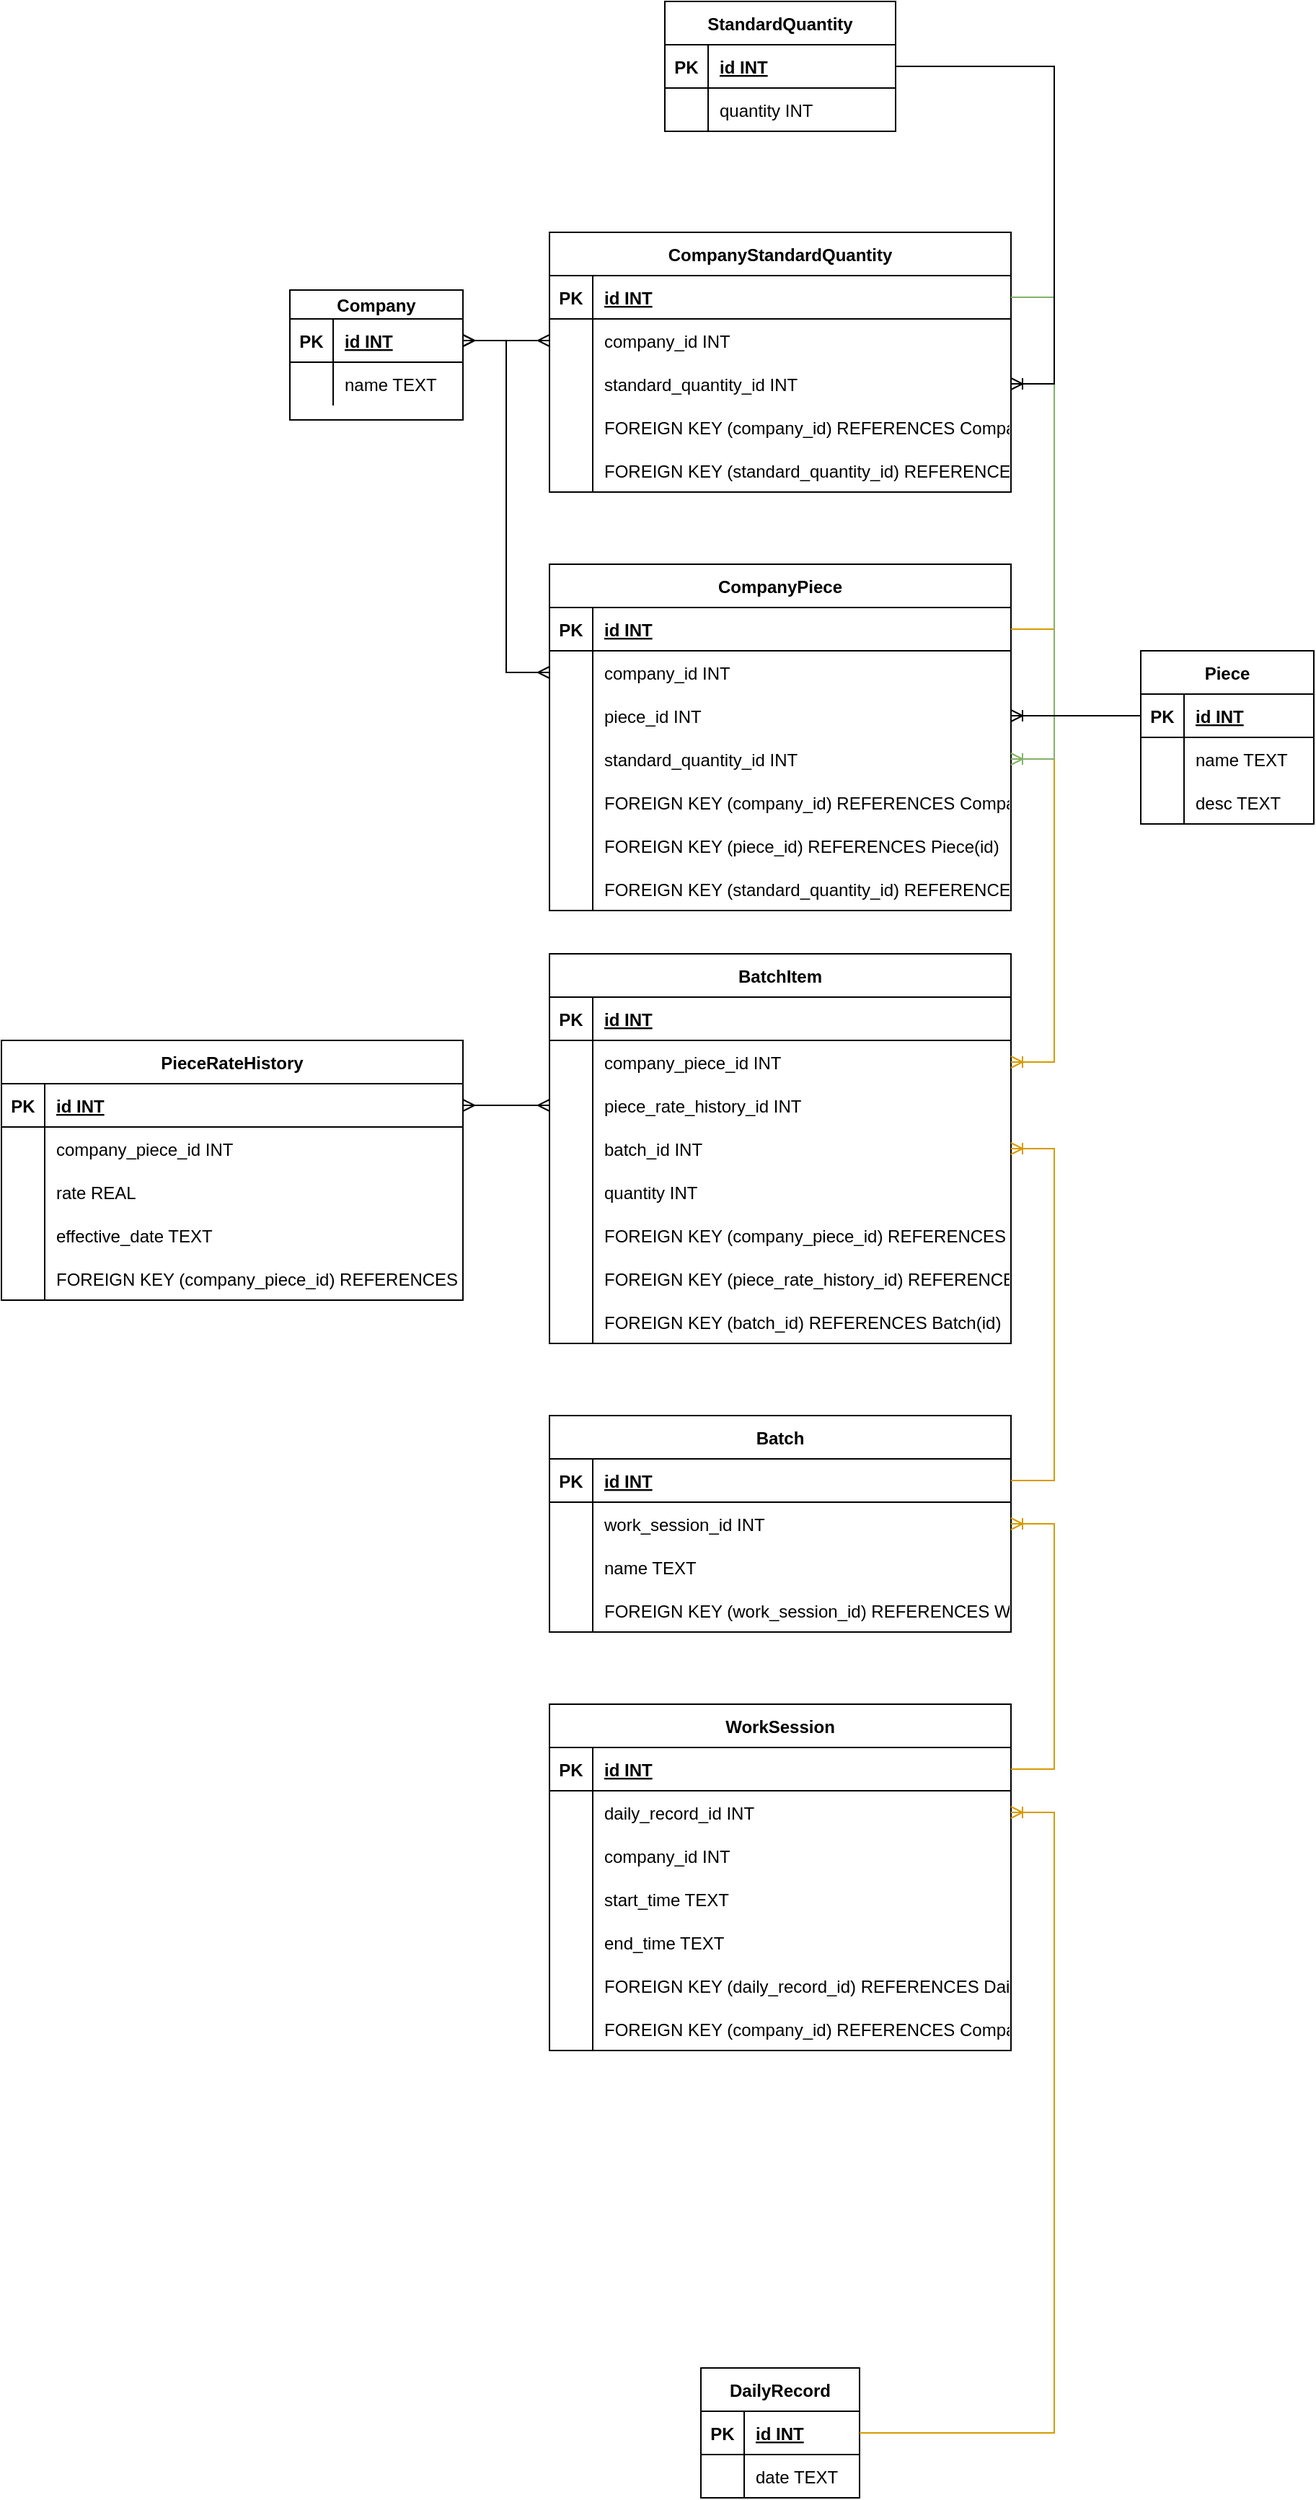 <mxfile version="24.8.3">
  <diagram name="Page-1" id="hj6EQDbvfAGXjYcUT3aj">
    <mxGraphModel dx="2163" dy="779" grid="1" gridSize="10" guides="1" tooltips="1" connect="1" arrows="1" fold="1" page="1" pageScale="1" pageWidth="850" pageHeight="1100" math="0" shadow="0">
      <root>
        <mxCell id="0" />
        <mxCell id="1" parent="0" />
        <mxCell id="ztqE1EcbJEQr3QMFccIp-8" value="StandardQuantity" style="shape=table;startSize=30;container=1;collapsible=1;childLayout=tableLayout;fixedRows=1;rowLines=0;fontStyle=1;align=center;resizeLast=1;" vertex="1" parent="1">
          <mxGeometry x="-820" y="110" width="160" height="90" as="geometry" />
        </mxCell>
        <mxCell id="ztqE1EcbJEQr3QMFccIp-9" value="" style="shape=tableRow;horizontal=0;startSize=0;swimlaneHead=0;swimlaneBody=0;fillColor=none;collapsible=0;dropTarget=0;points=[[0,0.5],[1,0.5]];portConstraint=eastwest;strokeColor=inherit;top=0;left=0;right=0;bottom=1;" vertex="1" parent="ztqE1EcbJEQr3QMFccIp-8">
          <mxGeometry y="30" width="160" height="30" as="geometry" />
        </mxCell>
        <mxCell id="ztqE1EcbJEQr3QMFccIp-10" value="PK" style="shape=partialRectangle;overflow=hidden;connectable=0;fillColor=none;strokeColor=inherit;top=0;left=0;bottom=0;right=0;fontStyle=1;" vertex="1" parent="ztqE1EcbJEQr3QMFccIp-9">
          <mxGeometry width="30" height="30" as="geometry">
            <mxRectangle width="30" height="30" as="alternateBounds" />
          </mxGeometry>
        </mxCell>
        <mxCell id="ztqE1EcbJEQr3QMFccIp-11" value="id INT " style="shape=partialRectangle;overflow=hidden;connectable=0;fillColor=none;align=left;strokeColor=inherit;top=0;left=0;bottom=0;right=0;spacingLeft=6;fontStyle=5;" vertex="1" parent="ztqE1EcbJEQr3QMFccIp-9">
          <mxGeometry x="30" width="130" height="30" as="geometry">
            <mxRectangle width="130" height="30" as="alternateBounds" />
          </mxGeometry>
        </mxCell>
        <mxCell id="ztqE1EcbJEQr3QMFccIp-12" value="" style="shape=tableRow;horizontal=0;startSize=0;swimlaneHead=0;swimlaneBody=0;fillColor=none;collapsible=0;dropTarget=0;points=[[0,0.5],[1,0.5]];portConstraint=eastwest;strokeColor=inherit;top=0;left=0;right=0;bottom=0;" vertex="1" parent="ztqE1EcbJEQr3QMFccIp-8">
          <mxGeometry y="60" width="160" height="30" as="geometry" />
        </mxCell>
        <mxCell id="ztqE1EcbJEQr3QMFccIp-13" value="" style="shape=partialRectangle;overflow=hidden;connectable=0;fillColor=none;strokeColor=inherit;top=0;left=0;bottom=0;right=0;" vertex="1" parent="ztqE1EcbJEQr3QMFccIp-12">
          <mxGeometry width="30" height="30" as="geometry">
            <mxRectangle width="30" height="30" as="alternateBounds" />
          </mxGeometry>
        </mxCell>
        <mxCell id="ztqE1EcbJEQr3QMFccIp-14" value="quantity INT" style="shape=partialRectangle;overflow=hidden;connectable=0;fillColor=none;align=left;strokeColor=inherit;top=0;left=0;bottom=0;right=0;spacingLeft=6;" vertex="1" parent="ztqE1EcbJEQr3QMFccIp-12">
          <mxGeometry x="30" width="130" height="30" as="geometry">
            <mxRectangle width="130" height="30" as="alternateBounds" />
          </mxGeometry>
        </mxCell>
        <mxCell id="ztqE1EcbJEQr3QMFccIp-15" value="Company" style="shape=table;startSize=20;container=1;collapsible=1;childLayout=tableLayout;fixedRows=1;rowLines=0;fontStyle=1;align=center;resizeLast=1;" vertex="1" parent="1">
          <mxGeometry x="-1080" y="310" width="120" height="90" as="geometry" />
        </mxCell>
        <mxCell id="ztqE1EcbJEQr3QMFccIp-16" value="" style="shape=tableRow;horizontal=0;startSize=0;swimlaneHead=0;swimlaneBody=0;fillColor=none;collapsible=0;dropTarget=0;points=[[0,0.5],[1,0.5]];portConstraint=eastwest;strokeColor=inherit;top=0;left=0;right=0;bottom=1;" vertex="1" parent="ztqE1EcbJEQr3QMFccIp-15">
          <mxGeometry y="20" width="120" height="30" as="geometry" />
        </mxCell>
        <mxCell id="ztqE1EcbJEQr3QMFccIp-17" value="PK" style="shape=partialRectangle;overflow=hidden;connectable=0;fillColor=none;strokeColor=inherit;top=0;left=0;bottom=0;right=0;fontStyle=1;" vertex="1" parent="ztqE1EcbJEQr3QMFccIp-16">
          <mxGeometry width="30" height="30" as="geometry">
            <mxRectangle width="30" height="30" as="alternateBounds" />
          </mxGeometry>
        </mxCell>
        <mxCell id="ztqE1EcbJEQr3QMFccIp-18" value="id INT " style="shape=partialRectangle;overflow=hidden;connectable=0;fillColor=none;align=left;strokeColor=inherit;top=0;left=0;bottom=0;right=0;spacingLeft=6;fontStyle=5;" vertex="1" parent="ztqE1EcbJEQr3QMFccIp-16">
          <mxGeometry x="30" width="90" height="30" as="geometry">
            <mxRectangle width="90" height="30" as="alternateBounds" />
          </mxGeometry>
        </mxCell>
        <mxCell id="ztqE1EcbJEQr3QMFccIp-19" value="" style="shape=tableRow;horizontal=0;startSize=0;swimlaneHead=0;swimlaneBody=0;fillColor=none;collapsible=0;dropTarget=0;points=[[0,0.5],[1,0.5]];portConstraint=eastwest;strokeColor=inherit;top=0;left=0;right=0;bottom=0;" vertex="1" parent="ztqE1EcbJEQr3QMFccIp-15">
          <mxGeometry y="50" width="120" height="30" as="geometry" />
        </mxCell>
        <mxCell id="ztqE1EcbJEQr3QMFccIp-20" value="" style="shape=partialRectangle;overflow=hidden;connectable=0;fillColor=none;strokeColor=inherit;top=0;left=0;bottom=0;right=0;" vertex="1" parent="ztqE1EcbJEQr3QMFccIp-19">
          <mxGeometry width="30" height="30" as="geometry">
            <mxRectangle width="30" height="30" as="alternateBounds" />
          </mxGeometry>
        </mxCell>
        <mxCell id="ztqE1EcbJEQr3QMFccIp-21" value="name TEXT" style="shape=partialRectangle;overflow=hidden;connectable=0;fillColor=none;align=left;strokeColor=inherit;top=0;left=0;bottom=0;right=0;spacingLeft=6;" vertex="1" parent="ztqE1EcbJEQr3QMFccIp-19">
          <mxGeometry x="30" width="90" height="30" as="geometry">
            <mxRectangle width="90" height="30" as="alternateBounds" />
          </mxGeometry>
        </mxCell>
        <mxCell id="ztqE1EcbJEQr3QMFccIp-22" value="CompanyStandardQuantity" style="shape=table;startSize=30;container=1;collapsible=1;childLayout=tableLayout;fixedRows=1;rowLines=0;fontStyle=1;align=center;resizeLast=1;" vertex="1" parent="1">
          <mxGeometry x="-900" y="270" width="320" height="180" as="geometry" />
        </mxCell>
        <mxCell id="ztqE1EcbJEQr3QMFccIp-23" value="" style="shape=tableRow;horizontal=0;startSize=0;swimlaneHead=0;swimlaneBody=0;fillColor=none;collapsible=0;dropTarget=0;points=[[0,0.5],[1,0.5]];portConstraint=eastwest;strokeColor=inherit;top=0;left=0;right=0;bottom=1;" vertex="1" parent="ztqE1EcbJEQr3QMFccIp-22">
          <mxGeometry y="30" width="320" height="30" as="geometry" />
        </mxCell>
        <mxCell id="ztqE1EcbJEQr3QMFccIp-24" value="PK" style="shape=partialRectangle;overflow=hidden;connectable=0;fillColor=none;strokeColor=inherit;top=0;left=0;bottom=0;right=0;fontStyle=1;" vertex="1" parent="ztqE1EcbJEQr3QMFccIp-23">
          <mxGeometry width="30" height="30" as="geometry">
            <mxRectangle width="30" height="30" as="alternateBounds" />
          </mxGeometry>
        </mxCell>
        <mxCell id="ztqE1EcbJEQr3QMFccIp-25" value="id INT " style="shape=partialRectangle;overflow=hidden;connectable=0;fillColor=none;align=left;strokeColor=inherit;top=0;left=0;bottom=0;right=0;spacingLeft=6;fontStyle=5;" vertex="1" parent="ztqE1EcbJEQr3QMFccIp-23">
          <mxGeometry x="30" width="290" height="30" as="geometry">
            <mxRectangle width="290" height="30" as="alternateBounds" />
          </mxGeometry>
        </mxCell>
        <mxCell id="ztqE1EcbJEQr3QMFccIp-26" value="" style="shape=tableRow;horizontal=0;startSize=0;swimlaneHead=0;swimlaneBody=0;fillColor=none;collapsible=0;dropTarget=0;points=[[0,0.5],[1,0.5]];portConstraint=eastwest;strokeColor=inherit;top=0;left=0;right=0;bottom=0;" vertex="1" parent="ztqE1EcbJEQr3QMFccIp-22">
          <mxGeometry y="60" width="320" height="30" as="geometry" />
        </mxCell>
        <mxCell id="ztqE1EcbJEQr3QMFccIp-27" value="" style="shape=partialRectangle;overflow=hidden;connectable=0;fillColor=none;strokeColor=inherit;top=0;left=0;bottom=0;right=0;" vertex="1" parent="ztqE1EcbJEQr3QMFccIp-26">
          <mxGeometry width="30" height="30" as="geometry">
            <mxRectangle width="30" height="30" as="alternateBounds" />
          </mxGeometry>
        </mxCell>
        <mxCell id="ztqE1EcbJEQr3QMFccIp-28" value="company_id INT" style="shape=partialRectangle;overflow=hidden;connectable=0;fillColor=none;align=left;strokeColor=inherit;top=0;left=0;bottom=0;right=0;spacingLeft=6;" vertex="1" parent="ztqE1EcbJEQr3QMFccIp-26">
          <mxGeometry x="30" width="290" height="30" as="geometry">
            <mxRectangle width="290" height="30" as="alternateBounds" />
          </mxGeometry>
        </mxCell>
        <mxCell id="ztqE1EcbJEQr3QMFccIp-29" value="" style="shape=tableRow;horizontal=0;startSize=0;swimlaneHead=0;swimlaneBody=0;fillColor=none;collapsible=0;dropTarget=0;points=[[0,0.5],[1,0.5]];portConstraint=eastwest;strokeColor=inherit;top=0;left=0;right=0;bottom=0;" vertex="1" parent="ztqE1EcbJEQr3QMFccIp-22">
          <mxGeometry y="90" width="320" height="30" as="geometry" />
        </mxCell>
        <mxCell id="ztqE1EcbJEQr3QMFccIp-30" value="" style="shape=partialRectangle;overflow=hidden;connectable=0;fillColor=none;strokeColor=inherit;top=0;left=0;bottom=0;right=0;" vertex="1" parent="ztqE1EcbJEQr3QMFccIp-29">
          <mxGeometry width="30" height="30" as="geometry">
            <mxRectangle width="30" height="30" as="alternateBounds" />
          </mxGeometry>
        </mxCell>
        <mxCell id="ztqE1EcbJEQr3QMFccIp-31" value="standard_quantity_id INT" style="shape=partialRectangle;overflow=hidden;connectable=0;fillColor=none;align=left;strokeColor=inherit;top=0;left=0;bottom=0;right=0;spacingLeft=6;" vertex="1" parent="ztqE1EcbJEQr3QMFccIp-29">
          <mxGeometry x="30" width="290" height="30" as="geometry">
            <mxRectangle width="290" height="30" as="alternateBounds" />
          </mxGeometry>
        </mxCell>
        <mxCell id="ztqE1EcbJEQr3QMFccIp-32" value="" style="shape=tableRow;horizontal=0;startSize=0;swimlaneHead=0;swimlaneBody=0;fillColor=none;collapsible=0;dropTarget=0;points=[[0,0.5],[1,0.5]];portConstraint=eastwest;strokeColor=inherit;top=0;left=0;right=0;bottom=0;" vertex="1" parent="ztqE1EcbJEQr3QMFccIp-22">
          <mxGeometry y="120" width="320" height="30" as="geometry" />
        </mxCell>
        <mxCell id="ztqE1EcbJEQr3QMFccIp-33" value="" style="shape=partialRectangle;overflow=hidden;connectable=0;fillColor=none;strokeColor=inherit;top=0;left=0;bottom=0;right=0;" vertex="1" parent="ztqE1EcbJEQr3QMFccIp-32">
          <mxGeometry width="30" height="30" as="geometry">
            <mxRectangle width="30" height="30" as="alternateBounds" />
          </mxGeometry>
        </mxCell>
        <mxCell id="ztqE1EcbJEQr3QMFccIp-34" value="FOREIGN KEY (company_id) REFERENCES Company(id)" style="shape=partialRectangle;overflow=hidden;connectable=0;fillColor=none;align=left;strokeColor=inherit;top=0;left=0;bottom=0;right=0;spacingLeft=6;" vertex="1" parent="ztqE1EcbJEQr3QMFccIp-32">
          <mxGeometry x="30" width="290" height="30" as="geometry">
            <mxRectangle width="290" height="30" as="alternateBounds" />
          </mxGeometry>
        </mxCell>
        <mxCell id="ztqE1EcbJEQr3QMFccIp-35" value="" style="shape=tableRow;horizontal=0;startSize=0;swimlaneHead=0;swimlaneBody=0;fillColor=none;collapsible=0;dropTarget=0;points=[[0,0.5],[1,0.5]];portConstraint=eastwest;strokeColor=inherit;top=0;left=0;right=0;bottom=0;" vertex="1" parent="ztqE1EcbJEQr3QMFccIp-22">
          <mxGeometry y="150" width="320" height="30" as="geometry" />
        </mxCell>
        <mxCell id="ztqE1EcbJEQr3QMFccIp-36" value="" style="shape=partialRectangle;overflow=hidden;connectable=0;fillColor=none;strokeColor=inherit;top=0;left=0;bottom=0;right=0;" vertex="1" parent="ztqE1EcbJEQr3QMFccIp-35">
          <mxGeometry width="30" height="30" as="geometry">
            <mxRectangle width="30" height="30" as="alternateBounds" />
          </mxGeometry>
        </mxCell>
        <mxCell id="ztqE1EcbJEQr3QMFccIp-37" value="FOREIGN KEY (standard_quantity_id) REFERENCES StandardQuantity(id)" style="shape=partialRectangle;overflow=hidden;connectable=0;fillColor=none;align=left;strokeColor=inherit;top=0;left=0;bottom=0;right=0;spacingLeft=6;" vertex="1" parent="ztqE1EcbJEQr3QMFccIp-35">
          <mxGeometry x="30" width="290" height="30" as="geometry">
            <mxRectangle width="290" height="30" as="alternateBounds" />
          </mxGeometry>
        </mxCell>
        <mxCell id="ztqE1EcbJEQr3QMFccIp-38" value="Piece" style="shape=table;startSize=30;container=1;collapsible=1;childLayout=tableLayout;fixedRows=1;rowLines=0;fontStyle=1;align=center;resizeLast=1;" vertex="1" parent="1">
          <mxGeometry x="-490" y="560" width="120" height="120" as="geometry" />
        </mxCell>
        <mxCell id="ztqE1EcbJEQr3QMFccIp-39" value="" style="shape=tableRow;horizontal=0;startSize=0;swimlaneHead=0;swimlaneBody=0;fillColor=none;collapsible=0;dropTarget=0;points=[[0,0.5],[1,0.5]];portConstraint=eastwest;strokeColor=inherit;top=0;left=0;right=0;bottom=1;" vertex="1" parent="ztqE1EcbJEQr3QMFccIp-38">
          <mxGeometry y="30" width="120" height="30" as="geometry" />
        </mxCell>
        <mxCell id="ztqE1EcbJEQr3QMFccIp-40" value="PK" style="shape=partialRectangle;overflow=hidden;connectable=0;fillColor=none;strokeColor=inherit;top=0;left=0;bottom=0;right=0;fontStyle=1;" vertex="1" parent="ztqE1EcbJEQr3QMFccIp-39">
          <mxGeometry width="30" height="30" as="geometry">
            <mxRectangle width="30" height="30" as="alternateBounds" />
          </mxGeometry>
        </mxCell>
        <mxCell id="ztqE1EcbJEQr3QMFccIp-41" value="id INT " style="shape=partialRectangle;overflow=hidden;connectable=0;fillColor=none;align=left;strokeColor=inherit;top=0;left=0;bottom=0;right=0;spacingLeft=6;fontStyle=5;" vertex="1" parent="ztqE1EcbJEQr3QMFccIp-39">
          <mxGeometry x="30" width="90" height="30" as="geometry">
            <mxRectangle width="90" height="30" as="alternateBounds" />
          </mxGeometry>
        </mxCell>
        <mxCell id="ztqE1EcbJEQr3QMFccIp-42" value="" style="shape=tableRow;horizontal=0;startSize=0;swimlaneHead=0;swimlaneBody=0;fillColor=none;collapsible=0;dropTarget=0;points=[[0,0.5],[1,0.5]];portConstraint=eastwest;strokeColor=inherit;top=0;left=0;right=0;bottom=0;" vertex="1" parent="ztqE1EcbJEQr3QMFccIp-38">
          <mxGeometry y="60" width="120" height="30" as="geometry" />
        </mxCell>
        <mxCell id="ztqE1EcbJEQr3QMFccIp-43" value="" style="shape=partialRectangle;overflow=hidden;connectable=0;fillColor=none;strokeColor=inherit;top=0;left=0;bottom=0;right=0;" vertex="1" parent="ztqE1EcbJEQr3QMFccIp-42">
          <mxGeometry width="30" height="30" as="geometry">
            <mxRectangle width="30" height="30" as="alternateBounds" />
          </mxGeometry>
        </mxCell>
        <mxCell id="ztqE1EcbJEQr3QMFccIp-44" value="name TEXT" style="shape=partialRectangle;overflow=hidden;connectable=0;fillColor=none;align=left;strokeColor=inherit;top=0;left=0;bottom=0;right=0;spacingLeft=6;" vertex="1" parent="ztqE1EcbJEQr3QMFccIp-42">
          <mxGeometry x="30" width="90" height="30" as="geometry">
            <mxRectangle width="90" height="30" as="alternateBounds" />
          </mxGeometry>
        </mxCell>
        <mxCell id="ztqE1EcbJEQr3QMFccIp-45" value="" style="shape=tableRow;horizontal=0;startSize=0;swimlaneHead=0;swimlaneBody=0;fillColor=none;collapsible=0;dropTarget=0;points=[[0,0.5],[1,0.5]];portConstraint=eastwest;strokeColor=inherit;top=0;left=0;right=0;bottom=0;" vertex="1" parent="ztqE1EcbJEQr3QMFccIp-38">
          <mxGeometry y="90" width="120" height="30" as="geometry" />
        </mxCell>
        <mxCell id="ztqE1EcbJEQr3QMFccIp-46" value="" style="shape=partialRectangle;overflow=hidden;connectable=0;fillColor=none;strokeColor=inherit;top=0;left=0;bottom=0;right=0;" vertex="1" parent="ztqE1EcbJEQr3QMFccIp-45">
          <mxGeometry width="30" height="30" as="geometry">
            <mxRectangle width="30" height="30" as="alternateBounds" />
          </mxGeometry>
        </mxCell>
        <mxCell id="ztqE1EcbJEQr3QMFccIp-47" value="desc TEXT" style="shape=partialRectangle;overflow=hidden;connectable=0;fillColor=none;align=left;strokeColor=inherit;top=0;left=0;bottom=0;right=0;spacingLeft=6;" vertex="1" parent="ztqE1EcbJEQr3QMFccIp-45">
          <mxGeometry x="30" width="90" height="30" as="geometry">
            <mxRectangle width="90" height="30" as="alternateBounds" />
          </mxGeometry>
        </mxCell>
        <mxCell id="ztqE1EcbJEQr3QMFccIp-48" value="CompanyPiece" style="shape=table;startSize=30;container=1;collapsible=1;childLayout=tableLayout;fixedRows=1;rowLines=0;fontStyle=1;align=center;resizeLast=1;" vertex="1" parent="1">
          <mxGeometry x="-900" y="500" width="320" height="240" as="geometry" />
        </mxCell>
        <mxCell id="ztqE1EcbJEQr3QMFccIp-49" value="" style="shape=tableRow;horizontal=0;startSize=0;swimlaneHead=0;swimlaneBody=0;fillColor=none;collapsible=0;dropTarget=0;points=[[0,0.5],[1,0.5]];portConstraint=eastwest;strokeColor=inherit;top=0;left=0;right=0;bottom=1;" vertex="1" parent="ztqE1EcbJEQr3QMFccIp-48">
          <mxGeometry y="30" width="320" height="30" as="geometry" />
        </mxCell>
        <mxCell id="ztqE1EcbJEQr3QMFccIp-50" value="PK" style="shape=partialRectangle;overflow=hidden;connectable=0;fillColor=none;strokeColor=inherit;top=0;left=0;bottom=0;right=0;fontStyle=1;" vertex="1" parent="ztqE1EcbJEQr3QMFccIp-49">
          <mxGeometry width="30" height="30" as="geometry">
            <mxRectangle width="30" height="30" as="alternateBounds" />
          </mxGeometry>
        </mxCell>
        <mxCell id="ztqE1EcbJEQr3QMFccIp-51" value="id INT " style="shape=partialRectangle;overflow=hidden;connectable=0;fillColor=none;align=left;strokeColor=inherit;top=0;left=0;bottom=0;right=0;spacingLeft=6;fontStyle=5;" vertex="1" parent="ztqE1EcbJEQr3QMFccIp-49">
          <mxGeometry x="30" width="290" height="30" as="geometry">
            <mxRectangle width="290" height="30" as="alternateBounds" />
          </mxGeometry>
        </mxCell>
        <mxCell id="ztqE1EcbJEQr3QMFccIp-52" value="" style="shape=tableRow;horizontal=0;startSize=0;swimlaneHead=0;swimlaneBody=0;fillColor=none;collapsible=0;dropTarget=0;points=[[0,0.5],[1,0.5]];portConstraint=eastwest;strokeColor=inherit;top=0;left=0;right=0;bottom=0;" vertex="1" parent="ztqE1EcbJEQr3QMFccIp-48">
          <mxGeometry y="60" width="320" height="30" as="geometry" />
        </mxCell>
        <mxCell id="ztqE1EcbJEQr3QMFccIp-53" value="" style="shape=partialRectangle;overflow=hidden;connectable=0;fillColor=none;strokeColor=inherit;top=0;left=0;bottom=0;right=0;" vertex="1" parent="ztqE1EcbJEQr3QMFccIp-52">
          <mxGeometry width="30" height="30" as="geometry">
            <mxRectangle width="30" height="30" as="alternateBounds" />
          </mxGeometry>
        </mxCell>
        <mxCell id="ztqE1EcbJEQr3QMFccIp-54" value="company_id INT" style="shape=partialRectangle;overflow=hidden;connectable=0;fillColor=none;align=left;strokeColor=inherit;top=0;left=0;bottom=0;right=0;spacingLeft=6;" vertex="1" parent="ztqE1EcbJEQr3QMFccIp-52">
          <mxGeometry x="30" width="290" height="30" as="geometry">
            <mxRectangle width="290" height="30" as="alternateBounds" />
          </mxGeometry>
        </mxCell>
        <mxCell id="ztqE1EcbJEQr3QMFccIp-55" value="" style="shape=tableRow;horizontal=0;startSize=0;swimlaneHead=0;swimlaneBody=0;fillColor=none;collapsible=0;dropTarget=0;points=[[0,0.5],[1,0.5]];portConstraint=eastwest;strokeColor=inherit;top=0;left=0;right=0;bottom=0;" vertex="1" parent="ztqE1EcbJEQr3QMFccIp-48">
          <mxGeometry y="90" width="320" height="30" as="geometry" />
        </mxCell>
        <mxCell id="ztqE1EcbJEQr3QMFccIp-56" value="" style="shape=partialRectangle;overflow=hidden;connectable=0;fillColor=none;strokeColor=inherit;top=0;left=0;bottom=0;right=0;" vertex="1" parent="ztqE1EcbJEQr3QMFccIp-55">
          <mxGeometry width="30" height="30" as="geometry">
            <mxRectangle width="30" height="30" as="alternateBounds" />
          </mxGeometry>
        </mxCell>
        <mxCell id="ztqE1EcbJEQr3QMFccIp-57" value="piece_id INT" style="shape=partialRectangle;overflow=hidden;connectable=0;fillColor=none;align=left;strokeColor=inherit;top=0;left=0;bottom=0;right=0;spacingLeft=6;" vertex="1" parent="ztqE1EcbJEQr3QMFccIp-55">
          <mxGeometry x="30" width="290" height="30" as="geometry">
            <mxRectangle width="290" height="30" as="alternateBounds" />
          </mxGeometry>
        </mxCell>
        <mxCell id="ztqE1EcbJEQr3QMFccIp-58" value="" style="shape=tableRow;horizontal=0;startSize=0;swimlaneHead=0;swimlaneBody=0;fillColor=none;collapsible=0;dropTarget=0;points=[[0,0.5],[1,0.5]];portConstraint=eastwest;strokeColor=inherit;top=0;left=0;right=0;bottom=0;" vertex="1" parent="ztqE1EcbJEQr3QMFccIp-48">
          <mxGeometry y="120" width="320" height="30" as="geometry" />
        </mxCell>
        <mxCell id="ztqE1EcbJEQr3QMFccIp-59" value="" style="shape=partialRectangle;overflow=hidden;connectable=0;fillColor=none;strokeColor=inherit;top=0;left=0;bottom=0;right=0;" vertex="1" parent="ztqE1EcbJEQr3QMFccIp-58">
          <mxGeometry width="30" height="30" as="geometry">
            <mxRectangle width="30" height="30" as="alternateBounds" />
          </mxGeometry>
        </mxCell>
        <mxCell id="ztqE1EcbJEQr3QMFccIp-60" value="standard_quantity_id INT" style="shape=partialRectangle;overflow=hidden;connectable=0;fillColor=none;align=left;strokeColor=inherit;top=0;left=0;bottom=0;right=0;spacingLeft=6;" vertex="1" parent="ztqE1EcbJEQr3QMFccIp-58">
          <mxGeometry x="30" width="290" height="30" as="geometry">
            <mxRectangle width="290" height="30" as="alternateBounds" />
          </mxGeometry>
        </mxCell>
        <mxCell id="ztqE1EcbJEQr3QMFccIp-61" value="" style="shape=tableRow;horizontal=0;startSize=0;swimlaneHead=0;swimlaneBody=0;fillColor=none;collapsible=0;dropTarget=0;points=[[0,0.5],[1,0.5]];portConstraint=eastwest;strokeColor=inherit;top=0;left=0;right=0;bottom=0;" vertex="1" parent="ztqE1EcbJEQr3QMFccIp-48">
          <mxGeometry y="150" width="320" height="30" as="geometry" />
        </mxCell>
        <mxCell id="ztqE1EcbJEQr3QMFccIp-62" value="" style="shape=partialRectangle;overflow=hidden;connectable=0;fillColor=none;strokeColor=inherit;top=0;left=0;bottom=0;right=0;" vertex="1" parent="ztqE1EcbJEQr3QMFccIp-61">
          <mxGeometry width="30" height="30" as="geometry">
            <mxRectangle width="30" height="30" as="alternateBounds" />
          </mxGeometry>
        </mxCell>
        <mxCell id="ztqE1EcbJEQr3QMFccIp-63" value="FOREIGN KEY (company_id) REFERENCES Company(id)" style="shape=partialRectangle;overflow=hidden;connectable=0;fillColor=none;align=left;strokeColor=inherit;top=0;left=0;bottom=0;right=0;spacingLeft=6;" vertex="1" parent="ztqE1EcbJEQr3QMFccIp-61">
          <mxGeometry x="30" width="290" height="30" as="geometry">
            <mxRectangle width="290" height="30" as="alternateBounds" />
          </mxGeometry>
        </mxCell>
        <mxCell id="ztqE1EcbJEQr3QMFccIp-64" value="" style="shape=tableRow;horizontal=0;startSize=0;swimlaneHead=0;swimlaneBody=0;fillColor=none;collapsible=0;dropTarget=0;points=[[0,0.5],[1,0.5]];portConstraint=eastwest;strokeColor=inherit;top=0;left=0;right=0;bottom=0;" vertex="1" parent="ztqE1EcbJEQr3QMFccIp-48">
          <mxGeometry y="180" width="320" height="30" as="geometry" />
        </mxCell>
        <mxCell id="ztqE1EcbJEQr3QMFccIp-65" value="" style="shape=partialRectangle;overflow=hidden;connectable=0;fillColor=none;strokeColor=inherit;top=0;left=0;bottom=0;right=0;" vertex="1" parent="ztqE1EcbJEQr3QMFccIp-64">
          <mxGeometry width="30" height="30" as="geometry">
            <mxRectangle width="30" height="30" as="alternateBounds" />
          </mxGeometry>
        </mxCell>
        <mxCell id="ztqE1EcbJEQr3QMFccIp-66" value="FOREIGN KEY (piece_id) REFERENCES Piece(id)" style="shape=partialRectangle;overflow=hidden;connectable=0;fillColor=none;align=left;strokeColor=inherit;top=0;left=0;bottom=0;right=0;spacingLeft=6;" vertex="1" parent="ztqE1EcbJEQr3QMFccIp-64">
          <mxGeometry x="30" width="290" height="30" as="geometry">
            <mxRectangle width="290" height="30" as="alternateBounds" />
          </mxGeometry>
        </mxCell>
        <mxCell id="ztqE1EcbJEQr3QMFccIp-67" value="" style="shape=tableRow;horizontal=0;startSize=0;swimlaneHead=0;swimlaneBody=0;fillColor=none;collapsible=0;dropTarget=0;points=[[0,0.5],[1,0.5]];portConstraint=eastwest;strokeColor=inherit;top=0;left=0;right=0;bottom=0;" vertex="1" parent="ztqE1EcbJEQr3QMFccIp-48">
          <mxGeometry y="210" width="320" height="30" as="geometry" />
        </mxCell>
        <mxCell id="ztqE1EcbJEQr3QMFccIp-68" value="" style="shape=partialRectangle;overflow=hidden;connectable=0;fillColor=none;strokeColor=inherit;top=0;left=0;bottom=0;right=0;" vertex="1" parent="ztqE1EcbJEQr3QMFccIp-67">
          <mxGeometry width="30" height="30" as="geometry">
            <mxRectangle width="30" height="30" as="alternateBounds" />
          </mxGeometry>
        </mxCell>
        <mxCell id="ztqE1EcbJEQr3QMFccIp-69" value="FOREIGN KEY (standard_quantity_id) REFERENCES StandardQuantity(id)" style="shape=partialRectangle;overflow=hidden;connectable=0;fillColor=none;align=left;strokeColor=inherit;top=0;left=0;bottom=0;right=0;spacingLeft=6;" vertex="1" parent="ztqE1EcbJEQr3QMFccIp-67">
          <mxGeometry x="30" width="290" height="30" as="geometry">
            <mxRectangle width="290" height="30" as="alternateBounds" />
          </mxGeometry>
        </mxCell>
        <mxCell id="ztqE1EcbJEQr3QMFccIp-70" value="PieceRateHistory" style="shape=table;startSize=30;container=1;collapsible=1;childLayout=tableLayout;fixedRows=1;rowLines=0;fontStyle=1;align=center;resizeLast=1;" vertex="1" parent="1">
          <mxGeometry x="-1280" y="830" width="320" height="180" as="geometry" />
        </mxCell>
        <mxCell id="ztqE1EcbJEQr3QMFccIp-71" value="" style="shape=tableRow;horizontal=0;startSize=0;swimlaneHead=0;swimlaneBody=0;fillColor=none;collapsible=0;dropTarget=0;points=[[0,0.5],[1,0.5]];portConstraint=eastwest;strokeColor=inherit;top=0;left=0;right=0;bottom=1;" vertex="1" parent="ztqE1EcbJEQr3QMFccIp-70">
          <mxGeometry y="30" width="320" height="30" as="geometry" />
        </mxCell>
        <mxCell id="ztqE1EcbJEQr3QMFccIp-72" value="PK" style="shape=partialRectangle;overflow=hidden;connectable=0;fillColor=none;strokeColor=inherit;top=0;left=0;bottom=0;right=0;fontStyle=1;" vertex="1" parent="ztqE1EcbJEQr3QMFccIp-71">
          <mxGeometry width="30" height="30" as="geometry">
            <mxRectangle width="30" height="30" as="alternateBounds" />
          </mxGeometry>
        </mxCell>
        <mxCell id="ztqE1EcbJEQr3QMFccIp-73" value="id INT " style="shape=partialRectangle;overflow=hidden;connectable=0;fillColor=none;align=left;strokeColor=inherit;top=0;left=0;bottom=0;right=0;spacingLeft=6;fontStyle=5;" vertex="1" parent="ztqE1EcbJEQr3QMFccIp-71">
          <mxGeometry x="30" width="290" height="30" as="geometry">
            <mxRectangle width="290" height="30" as="alternateBounds" />
          </mxGeometry>
        </mxCell>
        <mxCell id="ztqE1EcbJEQr3QMFccIp-74" value="" style="shape=tableRow;horizontal=0;startSize=0;swimlaneHead=0;swimlaneBody=0;fillColor=none;collapsible=0;dropTarget=0;points=[[0,0.5],[1,0.5]];portConstraint=eastwest;strokeColor=inherit;top=0;left=0;right=0;bottom=0;" vertex="1" parent="ztqE1EcbJEQr3QMFccIp-70">
          <mxGeometry y="60" width="320" height="30" as="geometry" />
        </mxCell>
        <mxCell id="ztqE1EcbJEQr3QMFccIp-75" value="" style="shape=partialRectangle;overflow=hidden;connectable=0;fillColor=none;strokeColor=inherit;top=0;left=0;bottom=0;right=0;" vertex="1" parent="ztqE1EcbJEQr3QMFccIp-74">
          <mxGeometry width="30" height="30" as="geometry">
            <mxRectangle width="30" height="30" as="alternateBounds" />
          </mxGeometry>
        </mxCell>
        <mxCell id="ztqE1EcbJEQr3QMFccIp-76" value="company_piece_id INT" style="shape=partialRectangle;overflow=hidden;connectable=0;fillColor=none;align=left;strokeColor=inherit;top=0;left=0;bottom=0;right=0;spacingLeft=6;" vertex="1" parent="ztqE1EcbJEQr3QMFccIp-74">
          <mxGeometry x="30" width="290" height="30" as="geometry">
            <mxRectangle width="290" height="30" as="alternateBounds" />
          </mxGeometry>
        </mxCell>
        <mxCell id="ztqE1EcbJEQr3QMFccIp-77" value="" style="shape=tableRow;horizontal=0;startSize=0;swimlaneHead=0;swimlaneBody=0;fillColor=none;collapsible=0;dropTarget=0;points=[[0,0.5],[1,0.5]];portConstraint=eastwest;strokeColor=inherit;top=0;left=0;right=0;bottom=0;" vertex="1" parent="ztqE1EcbJEQr3QMFccIp-70">
          <mxGeometry y="90" width="320" height="30" as="geometry" />
        </mxCell>
        <mxCell id="ztqE1EcbJEQr3QMFccIp-78" value="" style="shape=partialRectangle;overflow=hidden;connectable=0;fillColor=none;strokeColor=inherit;top=0;left=0;bottom=0;right=0;" vertex="1" parent="ztqE1EcbJEQr3QMFccIp-77">
          <mxGeometry width="30" height="30" as="geometry">
            <mxRectangle width="30" height="30" as="alternateBounds" />
          </mxGeometry>
        </mxCell>
        <mxCell id="ztqE1EcbJEQr3QMFccIp-79" value="rate REAL" style="shape=partialRectangle;overflow=hidden;connectable=0;fillColor=none;align=left;strokeColor=inherit;top=0;left=0;bottom=0;right=0;spacingLeft=6;" vertex="1" parent="ztqE1EcbJEQr3QMFccIp-77">
          <mxGeometry x="30" width="290" height="30" as="geometry">
            <mxRectangle width="290" height="30" as="alternateBounds" />
          </mxGeometry>
        </mxCell>
        <mxCell id="ztqE1EcbJEQr3QMFccIp-80" value="" style="shape=tableRow;horizontal=0;startSize=0;swimlaneHead=0;swimlaneBody=0;fillColor=none;collapsible=0;dropTarget=0;points=[[0,0.5],[1,0.5]];portConstraint=eastwest;strokeColor=inherit;top=0;left=0;right=0;bottom=0;" vertex="1" parent="ztqE1EcbJEQr3QMFccIp-70">
          <mxGeometry y="120" width="320" height="30" as="geometry" />
        </mxCell>
        <mxCell id="ztqE1EcbJEQr3QMFccIp-81" value="" style="shape=partialRectangle;overflow=hidden;connectable=0;fillColor=none;strokeColor=inherit;top=0;left=0;bottom=0;right=0;" vertex="1" parent="ztqE1EcbJEQr3QMFccIp-80">
          <mxGeometry width="30" height="30" as="geometry">
            <mxRectangle width="30" height="30" as="alternateBounds" />
          </mxGeometry>
        </mxCell>
        <mxCell id="ztqE1EcbJEQr3QMFccIp-82" value="effective_date TEXT" style="shape=partialRectangle;overflow=hidden;connectable=0;fillColor=none;align=left;strokeColor=inherit;top=0;left=0;bottom=0;right=0;spacingLeft=6;" vertex="1" parent="ztqE1EcbJEQr3QMFccIp-80">
          <mxGeometry x="30" width="290" height="30" as="geometry">
            <mxRectangle width="290" height="30" as="alternateBounds" />
          </mxGeometry>
        </mxCell>
        <mxCell id="ztqE1EcbJEQr3QMFccIp-83" value="" style="shape=tableRow;horizontal=0;startSize=0;swimlaneHead=0;swimlaneBody=0;fillColor=none;collapsible=0;dropTarget=0;points=[[0,0.5],[1,0.5]];portConstraint=eastwest;strokeColor=inherit;top=0;left=0;right=0;bottom=0;" vertex="1" parent="ztqE1EcbJEQr3QMFccIp-70">
          <mxGeometry y="150" width="320" height="30" as="geometry" />
        </mxCell>
        <mxCell id="ztqE1EcbJEQr3QMFccIp-84" value="" style="shape=partialRectangle;overflow=hidden;connectable=0;fillColor=none;strokeColor=inherit;top=0;left=0;bottom=0;right=0;" vertex="1" parent="ztqE1EcbJEQr3QMFccIp-83">
          <mxGeometry width="30" height="30" as="geometry">
            <mxRectangle width="30" height="30" as="alternateBounds" />
          </mxGeometry>
        </mxCell>
        <mxCell id="ztqE1EcbJEQr3QMFccIp-85" value="FOREIGN KEY (company_piece_id) REFERENCES CompanyPiece(id)" style="shape=partialRectangle;overflow=hidden;connectable=0;fillColor=none;align=left;strokeColor=inherit;top=0;left=0;bottom=0;right=0;spacingLeft=6;" vertex="1" parent="ztqE1EcbJEQr3QMFccIp-83">
          <mxGeometry x="30" width="290" height="30" as="geometry">
            <mxRectangle width="290" height="30" as="alternateBounds" />
          </mxGeometry>
        </mxCell>
        <mxCell id="ztqE1EcbJEQr3QMFccIp-86" value="BatchItem" style="shape=table;startSize=30;container=1;collapsible=1;childLayout=tableLayout;fixedRows=1;rowLines=0;fontStyle=1;align=center;resizeLast=1;" vertex="1" parent="1">
          <mxGeometry x="-900" y="770" width="320" height="270" as="geometry" />
        </mxCell>
        <mxCell id="ztqE1EcbJEQr3QMFccIp-87" value="" style="shape=tableRow;horizontal=0;startSize=0;swimlaneHead=0;swimlaneBody=0;fillColor=none;collapsible=0;dropTarget=0;points=[[0,0.5],[1,0.5]];portConstraint=eastwest;strokeColor=inherit;top=0;left=0;right=0;bottom=1;" vertex="1" parent="ztqE1EcbJEQr3QMFccIp-86">
          <mxGeometry y="30" width="320" height="30" as="geometry" />
        </mxCell>
        <mxCell id="ztqE1EcbJEQr3QMFccIp-88" value="PK" style="shape=partialRectangle;overflow=hidden;connectable=0;fillColor=none;strokeColor=inherit;top=0;left=0;bottom=0;right=0;fontStyle=1;" vertex="1" parent="ztqE1EcbJEQr3QMFccIp-87">
          <mxGeometry width="30" height="30" as="geometry">
            <mxRectangle width="30" height="30" as="alternateBounds" />
          </mxGeometry>
        </mxCell>
        <mxCell id="ztqE1EcbJEQr3QMFccIp-89" value="id INT " style="shape=partialRectangle;overflow=hidden;connectable=0;fillColor=none;align=left;strokeColor=inherit;top=0;left=0;bottom=0;right=0;spacingLeft=6;fontStyle=5;" vertex="1" parent="ztqE1EcbJEQr3QMFccIp-87">
          <mxGeometry x="30" width="290" height="30" as="geometry">
            <mxRectangle width="290" height="30" as="alternateBounds" />
          </mxGeometry>
        </mxCell>
        <mxCell id="ztqE1EcbJEQr3QMFccIp-90" value="" style="shape=tableRow;horizontal=0;startSize=0;swimlaneHead=0;swimlaneBody=0;fillColor=none;collapsible=0;dropTarget=0;points=[[0,0.5],[1,0.5]];portConstraint=eastwest;strokeColor=inherit;top=0;left=0;right=0;bottom=0;" vertex="1" parent="ztqE1EcbJEQr3QMFccIp-86">
          <mxGeometry y="60" width="320" height="30" as="geometry" />
        </mxCell>
        <mxCell id="ztqE1EcbJEQr3QMFccIp-91" value="" style="shape=partialRectangle;overflow=hidden;connectable=0;fillColor=none;strokeColor=inherit;top=0;left=0;bottom=0;right=0;" vertex="1" parent="ztqE1EcbJEQr3QMFccIp-90">
          <mxGeometry width="30" height="30" as="geometry">
            <mxRectangle width="30" height="30" as="alternateBounds" />
          </mxGeometry>
        </mxCell>
        <mxCell id="ztqE1EcbJEQr3QMFccIp-92" value="company_piece_id INT" style="shape=partialRectangle;overflow=hidden;connectable=0;fillColor=none;align=left;strokeColor=inherit;top=0;left=0;bottom=0;right=0;spacingLeft=6;" vertex="1" parent="ztqE1EcbJEQr3QMFccIp-90">
          <mxGeometry x="30" width="290" height="30" as="geometry">
            <mxRectangle width="290" height="30" as="alternateBounds" />
          </mxGeometry>
        </mxCell>
        <mxCell id="ztqE1EcbJEQr3QMFccIp-93" value="" style="shape=tableRow;horizontal=0;startSize=0;swimlaneHead=0;swimlaneBody=0;fillColor=none;collapsible=0;dropTarget=0;points=[[0,0.5],[1,0.5]];portConstraint=eastwest;strokeColor=inherit;top=0;left=0;right=0;bottom=0;" vertex="1" parent="ztqE1EcbJEQr3QMFccIp-86">
          <mxGeometry y="90" width="320" height="30" as="geometry" />
        </mxCell>
        <mxCell id="ztqE1EcbJEQr3QMFccIp-94" value="" style="shape=partialRectangle;overflow=hidden;connectable=0;fillColor=none;strokeColor=inherit;top=0;left=0;bottom=0;right=0;" vertex="1" parent="ztqE1EcbJEQr3QMFccIp-93">
          <mxGeometry width="30" height="30" as="geometry">
            <mxRectangle width="30" height="30" as="alternateBounds" />
          </mxGeometry>
        </mxCell>
        <mxCell id="ztqE1EcbJEQr3QMFccIp-95" value="piece_rate_history_id INT" style="shape=partialRectangle;overflow=hidden;connectable=0;fillColor=none;align=left;strokeColor=inherit;top=0;left=0;bottom=0;right=0;spacingLeft=6;" vertex="1" parent="ztqE1EcbJEQr3QMFccIp-93">
          <mxGeometry x="30" width="290" height="30" as="geometry">
            <mxRectangle width="290" height="30" as="alternateBounds" />
          </mxGeometry>
        </mxCell>
        <mxCell id="ztqE1EcbJEQr3QMFccIp-96" value="" style="shape=tableRow;horizontal=0;startSize=0;swimlaneHead=0;swimlaneBody=0;fillColor=none;collapsible=0;dropTarget=0;points=[[0,0.5],[1,0.5]];portConstraint=eastwest;strokeColor=inherit;top=0;left=0;right=0;bottom=0;" vertex="1" parent="ztqE1EcbJEQr3QMFccIp-86">
          <mxGeometry y="120" width="320" height="30" as="geometry" />
        </mxCell>
        <mxCell id="ztqE1EcbJEQr3QMFccIp-97" value="" style="shape=partialRectangle;overflow=hidden;connectable=0;fillColor=none;strokeColor=inherit;top=0;left=0;bottom=0;right=0;" vertex="1" parent="ztqE1EcbJEQr3QMFccIp-96">
          <mxGeometry width="30" height="30" as="geometry">
            <mxRectangle width="30" height="30" as="alternateBounds" />
          </mxGeometry>
        </mxCell>
        <mxCell id="ztqE1EcbJEQr3QMFccIp-98" value="batch_id INT" style="shape=partialRectangle;overflow=hidden;connectable=0;fillColor=none;align=left;strokeColor=inherit;top=0;left=0;bottom=0;right=0;spacingLeft=6;" vertex="1" parent="ztqE1EcbJEQr3QMFccIp-96">
          <mxGeometry x="30" width="290" height="30" as="geometry">
            <mxRectangle width="290" height="30" as="alternateBounds" />
          </mxGeometry>
        </mxCell>
        <mxCell id="ztqE1EcbJEQr3QMFccIp-99" value="" style="shape=tableRow;horizontal=0;startSize=0;swimlaneHead=0;swimlaneBody=0;fillColor=none;collapsible=0;dropTarget=0;points=[[0,0.5],[1,0.5]];portConstraint=eastwest;strokeColor=inherit;top=0;left=0;right=0;bottom=0;" vertex="1" parent="ztqE1EcbJEQr3QMFccIp-86">
          <mxGeometry y="150" width="320" height="30" as="geometry" />
        </mxCell>
        <mxCell id="ztqE1EcbJEQr3QMFccIp-100" value="" style="shape=partialRectangle;overflow=hidden;connectable=0;fillColor=none;strokeColor=inherit;top=0;left=0;bottom=0;right=0;" vertex="1" parent="ztqE1EcbJEQr3QMFccIp-99">
          <mxGeometry width="30" height="30" as="geometry">
            <mxRectangle width="30" height="30" as="alternateBounds" />
          </mxGeometry>
        </mxCell>
        <mxCell id="ztqE1EcbJEQr3QMFccIp-101" value="quantity INT" style="shape=partialRectangle;overflow=hidden;connectable=0;fillColor=none;align=left;strokeColor=inherit;top=0;left=0;bottom=0;right=0;spacingLeft=6;" vertex="1" parent="ztqE1EcbJEQr3QMFccIp-99">
          <mxGeometry x="30" width="290" height="30" as="geometry">
            <mxRectangle width="290" height="30" as="alternateBounds" />
          </mxGeometry>
        </mxCell>
        <mxCell id="ztqE1EcbJEQr3QMFccIp-102" value="" style="shape=tableRow;horizontal=0;startSize=0;swimlaneHead=0;swimlaneBody=0;fillColor=none;collapsible=0;dropTarget=0;points=[[0,0.5],[1,0.5]];portConstraint=eastwest;strokeColor=inherit;top=0;left=0;right=0;bottom=0;" vertex="1" parent="ztqE1EcbJEQr3QMFccIp-86">
          <mxGeometry y="180" width="320" height="30" as="geometry" />
        </mxCell>
        <mxCell id="ztqE1EcbJEQr3QMFccIp-103" value="" style="shape=partialRectangle;overflow=hidden;connectable=0;fillColor=none;strokeColor=inherit;top=0;left=0;bottom=0;right=0;" vertex="1" parent="ztqE1EcbJEQr3QMFccIp-102">
          <mxGeometry width="30" height="30" as="geometry">
            <mxRectangle width="30" height="30" as="alternateBounds" />
          </mxGeometry>
        </mxCell>
        <mxCell id="ztqE1EcbJEQr3QMFccIp-104" value="FOREIGN KEY (company_piece_id) REFERENCES CompanyPiece(id)" style="shape=partialRectangle;overflow=hidden;connectable=0;fillColor=none;align=left;strokeColor=inherit;top=0;left=0;bottom=0;right=0;spacingLeft=6;" vertex="1" parent="ztqE1EcbJEQr3QMFccIp-102">
          <mxGeometry x="30" width="290" height="30" as="geometry">
            <mxRectangle width="290" height="30" as="alternateBounds" />
          </mxGeometry>
        </mxCell>
        <mxCell id="ztqE1EcbJEQr3QMFccIp-105" value="" style="shape=tableRow;horizontal=0;startSize=0;swimlaneHead=0;swimlaneBody=0;fillColor=none;collapsible=0;dropTarget=0;points=[[0,0.5],[1,0.5]];portConstraint=eastwest;strokeColor=inherit;top=0;left=0;right=0;bottom=0;" vertex="1" parent="ztqE1EcbJEQr3QMFccIp-86">
          <mxGeometry y="210" width="320" height="30" as="geometry" />
        </mxCell>
        <mxCell id="ztqE1EcbJEQr3QMFccIp-106" value="" style="shape=partialRectangle;overflow=hidden;connectable=0;fillColor=none;strokeColor=inherit;top=0;left=0;bottom=0;right=0;" vertex="1" parent="ztqE1EcbJEQr3QMFccIp-105">
          <mxGeometry width="30" height="30" as="geometry">
            <mxRectangle width="30" height="30" as="alternateBounds" />
          </mxGeometry>
        </mxCell>
        <mxCell id="ztqE1EcbJEQr3QMFccIp-107" value="FOREIGN KEY (piece_rate_history_id) REFERENCES PieceRateHistory(id)" style="shape=partialRectangle;overflow=hidden;connectable=0;fillColor=none;align=left;strokeColor=inherit;top=0;left=0;bottom=0;right=0;spacingLeft=6;" vertex="1" parent="ztqE1EcbJEQr3QMFccIp-105">
          <mxGeometry x="30" width="290" height="30" as="geometry">
            <mxRectangle width="290" height="30" as="alternateBounds" />
          </mxGeometry>
        </mxCell>
        <mxCell id="ztqE1EcbJEQr3QMFccIp-108" value="" style="shape=tableRow;horizontal=0;startSize=0;swimlaneHead=0;swimlaneBody=0;fillColor=none;collapsible=0;dropTarget=0;points=[[0,0.5],[1,0.5]];portConstraint=eastwest;strokeColor=inherit;top=0;left=0;right=0;bottom=0;" vertex="1" parent="ztqE1EcbJEQr3QMFccIp-86">
          <mxGeometry y="240" width="320" height="30" as="geometry" />
        </mxCell>
        <mxCell id="ztqE1EcbJEQr3QMFccIp-109" value="" style="shape=partialRectangle;overflow=hidden;connectable=0;fillColor=none;strokeColor=inherit;top=0;left=0;bottom=0;right=0;" vertex="1" parent="ztqE1EcbJEQr3QMFccIp-108">
          <mxGeometry width="30" height="30" as="geometry">
            <mxRectangle width="30" height="30" as="alternateBounds" />
          </mxGeometry>
        </mxCell>
        <mxCell id="ztqE1EcbJEQr3QMFccIp-110" value="FOREIGN KEY (batch_id) REFERENCES Batch(id)" style="shape=partialRectangle;overflow=hidden;connectable=0;fillColor=none;align=left;strokeColor=inherit;top=0;left=0;bottom=0;right=0;spacingLeft=6;" vertex="1" parent="ztqE1EcbJEQr3QMFccIp-108">
          <mxGeometry x="30" width="290" height="30" as="geometry">
            <mxRectangle width="290" height="30" as="alternateBounds" />
          </mxGeometry>
        </mxCell>
        <mxCell id="ztqE1EcbJEQr3QMFccIp-111" value="Batch" style="shape=table;startSize=30;container=1;collapsible=1;childLayout=tableLayout;fixedRows=1;rowLines=0;fontStyle=1;align=center;resizeLast=1;" vertex="1" parent="1">
          <mxGeometry x="-900" y="1090" width="320" height="150" as="geometry" />
        </mxCell>
        <mxCell id="ztqE1EcbJEQr3QMFccIp-112" value="" style="shape=tableRow;horizontal=0;startSize=0;swimlaneHead=0;swimlaneBody=0;fillColor=none;collapsible=0;dropTarget=0;points=[[0,0.5],[1,0.5]];portConstraint=eastwest;strokeColor=inherit;top=0;left=0;right=0;bottom=1;" vertex="1" parent="ztqE1EcbJEQr3QMFccIp-111">
          <mxGeometry y="30" width="320" height="30" as="geometry" />
        </mxCell>
        <mxCell id="ztqE1EcbJEQr3QMFccIp-113" value="PK" style="shape=partialRectangle;overflow=hidden;connectable=0;fillColor=none;strokeColor=inherit;top=0;left=0;bottom=0;right=0;fontStyle=1;" vertex="1" parent="ztqE1EcbJEQr3QMFccIp-112">
          <mxGeometry width="30" height="30" as="geometry">
            <mxRectangle width="30" height="30" as="alternateBounds" />
          </mxGeometry>
        </mxCell>
        <mxCell id="ztqE1EcbJEQr3QMFccIp-114" value="id INT " style="shape=partialRectangle;overflow=hidden;connectable=0;fillColor=none;align=left;strokeColor=inherit;top=0;left=0;bottom=0;right=0;spacingLeft=6;fontStyle=5;" vertex="1" parent="ztqE1EcbJEQr3QMFccIp-112">
          <mxGeometry x="30" width="290" height="30" as="geometry">
            <mxRectangle width="290" height="30" as="alternateBounds" />
          </mxGeometry>
        </mxCell>
        <mxCell id="ztqE1EcbJEQr3QMFccIp-115" value="" style="shape=tableRow;horizontal=0;startSize=0;swimlaneHead=0;swimlaneBody=0;fillColor=none;collapsible=0;dropTarget=0;points=[[0,0.5],[1,0.5]];portConstraint=eastwest;strokeColor=inherit;top=0;left=0;right=0;bottom=0;" vertex="1" parent="ztqE1EcbJEQr3QMFccIp-111">
          <mxGeometry y="60" width="320" height="30" as="geometry" />
        </mxCell>
        <mxCell id="ztqE1EcbJEQr3QMFccIp-116" value="" style="shape=partialRectangle;overflow=hidden;connectable=0;fillColor=none;strokeColor=inherit;top=0;left=0;bottom=0;right=0;" vertex="1" parent="ztqE1EcbJEQr3QMFccIp-115">
          <mxGeometry width="30" height="30" as="geometry">
            <mxRectangle width="30" height="30" as="alternateBounds" />
          </mxGeometry>
        </mxCell>
        <mxCell id="ztqE1EcbJEQr3QMFccIp-117" value="work_session_id INT" style="shape=partialRectangle;overflow=hidden;connectable=0;fillColor=none;align=left;strokeColor=inherit;top=0;left=0;bottom=0;right=0;spacingLeft=6;" vertex="1" parent="ztqE1EcbJEQr3QMFccIp-115">
          <mxGeometry x="30" width="290" height="30" as="geometry">
            <mxRectangle width="290" height="30" as="alternateBounds" />
          </mxGeometry>
        </mxCell>
        <mxCell id="ztqE1EcbJEQr3QMFccIp-118" value="" style="shape=tableRow;horizontal=0;startSize=0;swimlaneHead=0;swimlaneBody=0;fillColor=none;collapsible=0;dropTarget=0;points=[[0,0.5],[1,0.5]];portConstraint=eastwest;strokeColor=inherit;top=0;left=0;right=0;bottom=0;" vertex="1" parent="ztqE1EcbJEQr3QMFccIp-111">
          <mxGeometry y="90" width="320" height="30" as="geometry" />
        </mxCell>
        <mxCell id="ztqE1EcbJEQr3QMFccIp-119" value="" style="shape=partialRectangle;overflow=hidden;connectable=0;fillColor=none;strokeColor=inherit;top=0;left=0;bottom=0;right=0;" vertex="1" parent="ztqE1EcbJEQr3QMFccIp-118">
          <mxGeometry width="30" height="30" as="geometry">
            <mxRectangle width="30" height="30" as="alternateBounds" />
          </mxGeometry>
        </mxCell>
        <mxCell id="ztqE1EcbJEQr3QMFccIp-120" value="name TEXT" style="shape=partialRectangle;overflow=hidden;connectable=0;fillColor=none;align=left;strokeColor=inherit;top=0;left=0;bottom=0;right=0;spacingLeft=6;" vertex="1" parent="ztqE1EcbJEQr3QMFccIp-118">
          <mxGeometry x="30" width="290" height="30" as="geometry">
            <mxRectangle width="290" height="30" as="alternateBounds" />
          </mxGeometry>
        </mxCell>
        <mxCell id="ztqE1EcbJEQr3QMFccIp-121" value="" style="shape=tableRow;horizontal=0;startSize=0;swimlaneHead=0;swimlaneBody=0;fillColor=none;collapsible=0;dropTarget=0;points=[[0,0.5],[1,0.5]];portConstraint=eastwest;strokeColor=inherit;top=0;left=0;right=0;bottom=0;" vertex="1" parent="ztqE1EcbJEQr3QMFccIp-111">
          <mxGeometry y="120" width="320" height="30" as="geometry" />
        </mxCell>
        <mxCell id="ztqE1EcbJEQr3QMFccIp-122" value="" style="shape=partialRectangle;overflow=hidden;connectable=0;fillColor=none;strokeColor=inherit;top=0;left=0;bottom=0;right=0;" vertex="1" parent="ztqE1EcbJEQr3QMFccIp-121">
          <mxGeometry width="30" height="30" as="geometry">
            <mxRectangle width="30" height="30" as="alternateBounds" />
          </mxGeometry>
        </mxCell>
        <mxCell id="ztqE1EcbJEQr3QMFccIp-123" value="FOREIGN KEY (work_session_id) REFERENCES WorkSession(id)" style="shape=partialRectangle;overflow=hidden;connectable=0;fillColor=none;align=left;strokeColor=inherit;top=0;left=0;bottom=0;right=0;spacingLeft=6;" vertex="1" parent="ztqE1EcbJEQr3QMFccIp-121">
          <mxGeometry x="30" width="290" height="30" as="geometry">
            <mxRectangle width="290" height="30" as="alternateBounds" />
          </mxGeometry>
        </mxCell>
        <mxCell id="ztqE1EcbJEQr3QMFccIp-124" value="WorkSession" style="shape=table;startSize=30;container=1;collapsible=1;childLayout=tableLayout;fixedRows=1;rowLines=0;fontStyle=1;align=center;resizeLast=1;" vertex="1" parent="1">
          <mxGeometry x="-900" y="1290" width="320" height="240" as="geometry" />
        </mxCell>
        <mxCell id="ztqE1EcbJEQr3QMFccIp-125" value="" style="shape=tableRow;horizontal=0;startSize=0;swimlaneHead=0;swimlaneBody=0;fillColor=none;collapsible=0;dropTarget=0;points=[[0,0.5],[1,0.5]];portConstraint=eastwest;strokeColor=inherit;top=0;left=0;right=0;bottom=1;" vertex="1" parent="ztqE1EcbJEQr3QMFccIp-124">
          <mxGeometry y="30" width="320" height="30" as="geometry" />
        </mxCell>
        <mxCell id="ztqE1EcbJEQr3QMFccIp-126" value="PK" style="shape=partialRectangle;overflow=hidden;connectable=0;fillColor=none;strokeColor=inherit;top=0;left=0;bottom=0;right=0;fontStyle=1;" vertex="1" parent="ztqE1EcbJEQr3QMFccIp-125">
          <mxGeometry width="30" height="30" as="geometry">
            <mxRectangle width="30" height="30" as="alternateBounds" />
          </mxGeometry>
        </mxCell>
        <mxCell id="ztqE1EcbJEQr3QMFccIp-127" value="id INT " style="shape=partialRectangle;overflow=hidden;connectable=0;fillColor=none;align=left;strokeColor=inherit;top=0;left=0;bottom=0;right=0;spacingLeft=6;fontStyle=5;" vertex="1" parent="ztqE1EcbJEQr3QMFccIp-125">
          <mxGeometry x="30" width="290" height="30" as="geometry">
            <mxRectangle width="290" height="30" as="alternateBounds" />
          </mxGeometry>
        </mxCell>
        <mxCell id="ztqE1EcbJEQr3QMFccIp-128" value="" style="shape=tableRow;horizontal=0;startSize=0;swimlaneHead=0;swimlaneBody=0;fillColor=none;collapsible=0;dropTarget=0;points=[[0,0.5],[1,0.5]];portConstraint=eastwest;strokeColor=inherit;top=0;left=0;right=0;bottom=0;" vertex="1" parent="ztqE1EcbJEQr3QMFccIp-124">
          <mxGeometry y="60" width="320" height="30" as="geometry" />
        </mxCell>
        <mxCell id="ztqE1EcbJEQr3QMFccIp-129" value="" style="shape=partialRectangle;overflow=hidden;connectable=0;fillColor=none;strokeColor=inherit;top=0;left=0;bottom=0;right=0;" vertex="1" parent="ztqE1EcbJEQr3QMFccIp-128">
          <mxGeometry width="30" height="30" as="geometry">
            <mxRectangle width="30" height="30" as="alternateBounds" />
          </mxGeometry>
        </mxCell>
        <mxCell id="ztqE1EcbJEQr3QMFccIp-130" value="daily_record_id INT" style="shape=partialRectangle;overflow=hidden;connectable=0;fillColor=none;align=left;strokeColor=inherit;top=0;left=0;bottom=0;right=0;spacingLeft=6;" vertex="1" parent="ztqE1EcbJEQr3QMFccIp-128">
          <mxGeometry x="30" width="290" height="30" as="geometry">
            <mxRectangle width="290" height="30" as="alternateBounds" />
          </mxGeometry>
        </mxCell>
        <mxCell id="ztqE1EcbJEQr3QMFccIp-131" value="" style="shape=tableRow;horizontal=0;startSize=0;swimlaneHead=0;swimlaneBody=0;fillColor=none;collapsible=0;dropTarget=0;points=[[0,0.5],[1,0.5]];portConstraint=eastwest;strokeColor=inherit;top=0;left=0;right=0;bottom=0;" vertex="1" parent="ztqE1EcbJEQr3QMFccIp-124">
          <mxGeometry y="90" width="320" height="30" as="geometry" />
        </mxCell>
        <mxCell id="ztqE1EcbJEQr3QMFccIp-132" value="" style="shape=partialRectangle;overflow=hidden;connectable=0;fillColor=none;strokeColor=inherit;top=0;left=0;bottom=0;right=0;" vertex="1" parent="ztqE1EcbJEQr3QMFccIp-131">
          <mxGeometry width="30" height="30" as="geometry">
            <mxRectangle width="30" height="30" as="alternateBounds" />
          </mxGeometry>
        </mxCell>
        <mxCell id="ztqE1EcbJEQr3QMFccIp-133" value="company_id INT" style="shape=partialRectangle;overflow=hidden;connectable=0;fillColor=none;align=left;strokeColor=inherit;top=0;left=0;bottom=0;right=0;spacingLeft=6;" vertex="1" parent="ztqE1EcbJEQr3QMFccIp-131">
          <mxGeometry x="30" width="290" height="30" as="geometry">
            <mxRectangle width="290" height="30" as="alternateBounds" />
          </mxGeometry>
        </mxCell>
        <mxCell id="ztqE1EcbJEQr3QMFccIp-134" value="" style="shape=tableRow;horizontal=0;startSize=0;swimlaneHead=0;swimlaneBody=0;fillColor=none;collapsible=0;dropTarget=0;points=[[0,0.5],[1,0.5]];portConstraint=eastwest;strokeColor=inherit;top=0;left=0;right=0;bottom=0;" vertex="1" parent="ztqE1EcbJEQr3QMFccIp-124">
          <mxGeometry y="120" width="320" height="30" as="geometry" />
        </mxCell>
        <mxCell id="ztqE1EcbJEQr3QMFccIp-135" value="" style="shape=partialRectangle;overflow=hidden;connectable=0;fillColor=none;strokeColor=inherit;top=0;left=0;bottom=0;right=0;" vertex="1" parent="ztqE1EcbJEQr3QMFccIp-134">
          <mxGeometry width="30" height="30" as="geometry">
            <mxRectangle width="30" height="30" as="alternateBounds" />
          </mxGeometry>
        </mxCell>
        <mxCell id="ztqE1EcbJEQr3QMFccIp-136" value="start_time TEXT" style="shape=partialRectangle;overflow=hidden;connectable=0;fillColor=none;align=left;strokeColor=inherit;top=0;left=0;bottom=0;right=0;spacingLeft=6;" vertex="1" parent="ztqE1EcbJEQr3QMFccIp-134">
          <mxGeometry x="30" width="290" height="30" as="geometry">
            <mxRectangle width="290" height="30" as="alternateBounds" />
          </mxGeometry>
        </mxCell>
        <mxCell id="ztqE1EcbJEQr3QMFccIp-137" value="" style="shape=tableRow;horizontal=0;startSize=0;swimlaneHead=0;swimlaneBody=0;fillColor=none;collapsible=0;dropTarget=0;points=[[0,0.5],[1,0.5]];portConstraint=eastwest;strokeColor=inherit;top=0;left=0;right=0;bottom=0;" vertex="1" parent="ztqE1EcbJEQr3QMFccIp-124">
          <mxGeometry y="150" width="320" height="30" as="geometry" />
        </mxCell>
        <mxCell id="ztqE1EcbJEQr3QMFccIp-138" value="" style="shape=partialRectangle;overflow=hidden;connectable=0;fillColor=none;strokeColor=inherit;top=0;left=0;bottom=0;right=0;" vertex="1" parent="ztqE1EcbJEQr3QMFccIp-137">
          <mxGeometry width="30" height="30" as="geometry">
            <mxRectangle width="30" height="30" as="alternateBounds" />
          </mxGeometry>
        </mxCell>
        <mxCell id="ztqE1EcbJEQr3QMFccIp-139" value="end_time TEXT" style="shape=partialRectangle;overflow=hidden;connectable=0;fillColor=none;align=left;strokeColor=inherit;top=0;left=0;bottom=0;right=0;spacingLeft=6;" vertex="1" parent="ztqE1EcbJEQr3QMFccIp-137">
          <mxGeometry x="30" width="290" height="30" as="geometry">
            <mxRectangle width="290" height="30" as="alternateBounds" />
          </mxGeometry>
        </mxCell>
        <mxCell id="ztqE1EcbJEQr3QMFccIp-140" value="" style="shape=tableRow;horizontal=0;startSize=0;swimlaneHead=0;swimlaneBody=0;fillColor=none;collapsible=0;dropTarget=0;points=[[0,0.5],[1,0.5]];portConstraint=eastwest;strokeColor=inherit;top=0;left=0;right=0;bottom=0;" vertex="1" parent="ztqE1EcbJEQr3QMFccIp-124">
          <mxGeometry y="180" width="320" height="30" as="geometry" />
        </mxCell>
        <mxCell id="ztqE1EcbJEQr3QMFccIp-141" value="" style="shape=partialRectangle;overflow=hidden;connectable=0;fillColor=none;strokeColor=inherit;top=0;left=0;bottom=0;right=0;" vertex="1" parent="ztqE1EcbJEQr3QMFccIp-140">
          <mxGeometry width="30" height="30" as="geometry">
            <mxRectangle width="30" height="30" as="alternateBounds" />
          </mxGeometry>
        </mxCell>
        <mxCell id="ztqE1EcbJEQr3QMFccIp-142" value="FOREIGN KEY (daily_record_id) REFERENCES DailyRecord(id)" style="shape=partialRectangle;overflow=hidden;connectable=0;fillColor=none;align=left;strokeColor=inherit;top=0;left=0;bottom=0;right=0;spacingLeft=6;" vertex="1" parent="ztqE1EcbJEQr3QMFccIp-140">
          <mxGeometry x="30" width="290" height="30" as="geometry">
            <mxRectangle width="290" height="30" as="alternateBounds" />
          </mxGeometry>
        </mxCell>
        <mxCell id="ztqE1EcbJEQr3QMFccIp-143" value="" style="shape=tableRow;horizontal=0;startSize=0;swimlaneHead=0;swimlaneBody=0;fillColor=none;collapsible=0;dropTarget=0;points=[[0,0.5],[1,0.5]];portConstraint=eastwest;strokeColor=inherit;top=0;left=0;right=0;bottom=0;" vertex="1" parent="ztqE1EcbJEQr3QMFccIp-124">
          <mxGeometry y="210" width="320" height="30" as="geometry" />
        </mxCell>
        <mxCell id="ztqE1EcbJEQr3QMFccIp-144" value="" style="shape=partialRectangle;overflow=hidden;connectable=0;fillColor=none;strokeColor=inherit;top=0;left=0;bottom=0;right=0;" vertex="1" parent="ztqE1EcbJEQr3QMFccIp-143">
          <mxGeometry width="30" height="30" as="geometry">
            <mxRectangle width="30" height="30" as="alternateBounds" />
          </mxGeometry>
        </mxCell>
        <mxCell id="ztqE1EcbJEQr3QMFccIp-145" value="FOREIGN KEY (company_id) REFERENCES Company(id)" style="shape=partialRectangle;overflow=hidden;connectable=0;fillColor=none;align=left;strokeColor=inherit;top=0;left=0;bottom=0;right=0;spacingLeft=6;" vertex="1" parent="ztqE1EcbJEQr3QMFccIp-143">
          <mxGeometry x="30" width="290" height="30" as="geometry">
            <mxRectangle width="290" height="30" as="alternateBounds" />
          </mxGeometry>
        </mxCell>
        <mxCell id="ztqE1EcbJEQr3QMFccIp-146" value="DailyRecord" style="shape=table;startSize=30;container=1;collapsible=1;childLayout=tableLayout;fixedRows=1;rowLines=0;fontStyle=1;align=center;resizeLast=1;" vertex="1" parent="1">
          <mxGeometry x="-795" y="1750" width="110" height="90" as="geometry" />
        </mxCell>
        <mxCell id="ztqE1EcbJEQr3QMFccIp-147" value="" style="shape=tableRow;horizontal=0;startSize=0;swimlaneHead=0;swimlaneBody=0;fillColor=none;collapsible=0;dropTarget=0;points=[[0,0.5],[1,0.5]];portConstraint=eastwest;strokeColor=inherit;top=0;left=0;right=0;bottom=1;" vertex="1" parent="ztqE1EcbJEQr3QMFccIp-146">
          <mxGeometry y="30" width="110" height="30" as="geometry" />
        </mxCell>
        <mxCell id="ztqE1EcbJEQr3QMFccIp-148" value="PK" style="shape=partialRectangle;overflow=hidden;connectable=0;fillColor=none;strokeColor=inherit;top=0;left=0;bottom=0;right=0;fontStyle=1;" vertex="1" parent="ztqE1EcbJEQr3QMFccIp-147">
          <mxGeometry width="30" height="30" as="geometry">
            <mxRectangle width="30" height="30" as="alternateBounds" />
          </mxGeometry>
        </mxCell>
        <mxCell id="ztqE1EcbJEQr3QMFccIp-149" value="id INT " style="shape=partialRectangle;overflow=hidden;connectable=0;fillColor=none;align=left;strokeColor=inherit;top=0;left=0;bottom=0;right=0;spacingLeft=6;fontStyle=5;" vertex="1" parent="ztqE1EcbJEQr3QMFccIp-147">
          <mxGeometry x="30" width="80" height="30" as="geometry">
            <mxRectangle width="80" height="30" as="alternateBounds" />
          </mxGeometry>
        </mxCell>
        <mxCell id="ztqE1EcbJEQr3QMFccIp-150" value="" style="shape=tableRow;horizontal=0;startSize=0;swimlaneHead=0;swimlaneBody=0;fillColor=none;collapsible=0;dropTarget=0;points=[[0,0.5],[1,0.5]];portConstraint=eastwest;strokeColor=inherit;top=0;left=0;right=0;bottom=0;" vertex="1" parent="ztqE1EcbJEQr3QMFccIp-146">
          <mxGeometry y="60" width="110" height="30" as="geometry" />
        </mxCell>
        <mxCell id="ztqE1EcbJEQr3QMFccIp-151" value="" style="shape=partialRectangle;overflow=hidden;connectable=0;fillColor=none;strokeColor=inherit;top=0;left=0;bottom=0;right=0;" vertex="1" parent="ztqE1EcbJEQr3QMFccIp-150">
          <mxGeometry width="30" height="30" as="geometry">
            <mxRectangle width="30" height="30" as="alternateBounds" />
          </mxGeometry>
        </mxCell>
        <mxCell id="ztqE1EcbJEQr3QMFccIp-152" value="date TEXT" style="shape=partialRectangle;overflow=hidden;connectable=0;fillColor=none;align=left;strokeColor=inherit;top=0;left=0;bottom=0;right=0;spacingLeft=6;" vertex="1" parent="ztqE1EcbJEQr3QMFccIp-150">
          <mxGeometry x="30" width="80" height="30" as="geometry">
            <mxRectangle width="80" height="30" as="alternateBounds" />
          </mxGeometry>
        </mxCell>
        <mxCell id="ztqE1EcbJEQr3QMFccIp-161" value="" style="edgeStyle=entityRelationEdgeStyle;fontSize=12;html=1;endArrow=ERoneToMany;rounded=0;fillColor=#ffe6cc;strokeColor=#d79b00;" edge="1" parent="1" source="ztqE1EcbJEQr3QMFccIp-147" target="ztqE1EcbJEQr3QMFccIp-128">
          <mxGeometry width="100" height="100" relative="1" as="geometry">
            <mxPoint x="-850" y="1640" as="sourcePoint" />
            <mxPoint x="-750" y="1540" as="targetPoint" />
          </mxGeometry>
        </mxCell>
        <mxCell id="ztqE1EcbJEQr3QMFccIp-162" value="" style="edgeStyle=entityRelationEdgeStyle;fontSize=12;html=1;endArrow=ERoneToMany;rounded=0;fillColor=#ffe6cc;strokeColor=#d79b00;" edge="1" parent="1" source="ztqE1EcbJEQr3QMFccIp-125" target="ztqE1EcbJEQr3QMFccIp-115">
          <mxGeometry width="100" height="100" relative="1" as="geometry">
            <mxPoint x="-820" y="1340" as="sourcePoint" />
            <mxPoint x="-720" y="1240" as="targetPoint" />
          </mxGeometry>
        </mxCell>
        <mxCell id="ztqE1EcbJEQr3QMFccIp-163" value="" style="edgeStyle=entityRelationEdgeStyle;fontSize=12;html=1;endArrow=ERoneToMany;rounded=0;fillColor=#ffe6cc;strokeColor=#d79b00;" edge="1" parent="1" source="ztqE1EcbJEQr3QMFccIp-112" target="ztqE1EcbJEQr3QMFccIp-96">
          <mxGeometry width="100" height="100" relative="1" as="geometry">
            <mxPoint x="-810" y="1050" as="sourcePoint" />
            <mxPoint x="-710" y="950" as="targetPoint" />
          </mxGeometry>
        </mxCell>
        <mxCell id="ztqE1EcbJEQr3QMFccIp-165" value="" style="edgeStyle=entityRelationEdgeStyle;fontSize=12;html=1;endArrow=ERoneToMany;rounded=0;entryX=1;entryY=0.5;entryDx=0;entryDy=0;fillColor=#ffe6cc;strokeColor=#d79b00;" edge="1" parent="1" source="ztqE1EcbJEQr3QMFccIp-49" target="ztqE1EcbJEQr3QMFccIp-90">
          <mxGeometry width="100" height="100" relative="1" as="geometry">
            <mxPoint x="-730" y="870" as="sourcePoint" />
            <mxPoint x="-630" y="770" as="targetPoint" />
          </mxGeometry>
        </mxCell>
        <mxCell id="ztqE1EcbJEQr3QMFccIp-167" value="" style="edgeStyle=entityRelationEdgeStyle;fontSize=12;html=1;endArrow=ERoneToMany;rounded=0;fillColor=#d5e8d4;strokeColor=#82b366;" edge="1" parent="1" source="ztqE1EcbJEQr3QMFccIp-23" target="ztqE1EcbJEQr3QMFccIp-58">
          <mxGeometry width="100" height="100" relative="1" as="geometry">
            <mxPoint x="-730" y="690" as="sourcePoint" />
            <mxPoint x="-630" y="590" as="targetPoint" />
            <Array as="points">
              <mxPoint x="-480" y="320" />
              <mxPoint x="-480" y="480" />
              <mxPoint x="-510" y="470" />
              <mxPoint x="-500" y="480" />
            </Array>
          </mxGeometry>
        </mxCell>
        <mxCell id="ztqE1EcbJEQr3QMFccIp-168" value="" style="edgeStyle=entityRelationEdgeStyle;fontSize=12;html=1;endArrow=ERoneToMany;rounded=0;" edge="1" parent="1" source="ztqE1EcbJEQr3QMFccIp-9" target="ztqE1EcbJEQr3QMFccIp-29">
          <mxGeometry width="100" height="100" relative="1" as="geometry">
            <mxPoint x="-730" y="410" as="sourcePoint" />
            <mxPoint x="-630" y="310" as="targetPoint" />
          </mxGeometry>
        </mxCell>
        <mxCell id="ztqE1EcbJEQr3QMFccIp-169" value="" style="edgeStyle=entityRelationEdgeStyle;fontSize=12;html=1;endArrow=ERmany;startArrow=ERmany;rounded=0;" edge="1" parent="1" source="ztqE1EcbJEQr3QMFccIp-16" target="ztqE1EcbJEQr3QMFccIp-26">
          <mxGeometry width="100" height="100" relative="1" as="geometry">
            <mxPoint x="-950" y="480" as="sourcePoint" />
            <mxPoint x="-850" y="380" as="targetPoint" />
          </mxGeometry>
        </mxCell>
        <mxCell id="ztqE1EcbJEQr3QMFccIp-170" value="" style="edgeStyle=entityRelationEdgeStyle;fontSize=12;html=1;endArrow=ERmany;startArrow=ERmany;rounded=0;" edge="1" parent="1" source="ztqE1EcbJEQr3QMFccIp-16" target="ztqE1EcbJEQr3QMFccIp-52">
          <mxGeometry width="100" height="100" relative="1" as="geometry">
            <mxPoint x="-950" y="480" as="sourcePoint" />
            <mxPoint x="-850" y="380" as="targetPoint" />
          </mxGeometry>
        </mxCell>
        <mxCell id="ztqE1EcbJEQr3QMFccIp-171" value="" style="edgeStyle=entityRelationEdgeStyle;fontSize=12;html=1;endArrow=ERmany;startArrow=ERmany;rounded=0;" edge="1" parent="1" source="ztqE1EcbJEQr3QMFccIp-71" target="ztqE1EcbJEQr3QMFccIp-93">
          <mxGeometry width="100" height="100" relative="1" as="geometry">
            <mxPoint x="-1100" y="740" as="sourcePoint" />
            <mxPoint x="-1000" y="640" as="targetPoint" />
          </mxGeometry>
        </mxCell>
        <mxCell id="ztqE1EcbJEQr3QMFccIp-172" value="" style="edgeStyle=entityRelationEdgeStyle;fontSize=12;html=1;endArrow=ERoneToMany;rounded=0;" edge="1" parent="1" source="ztqE1EcbJEQr3QMFccIp-39" target="ztqE1EcbJEQr3QMFccIp-55">
          <mxGeometry width="100" height="100" relative="1" as="geometry">
            <mxPoint x="-700" y="630" as="sourcePoint" />
            <mxPoint x="-600" y="530" as="targetPoint" />
          </mxGeometry>
        </mxCell>
      </root>
    </mxGraphModel>
  </diagram>
</mxfile>
